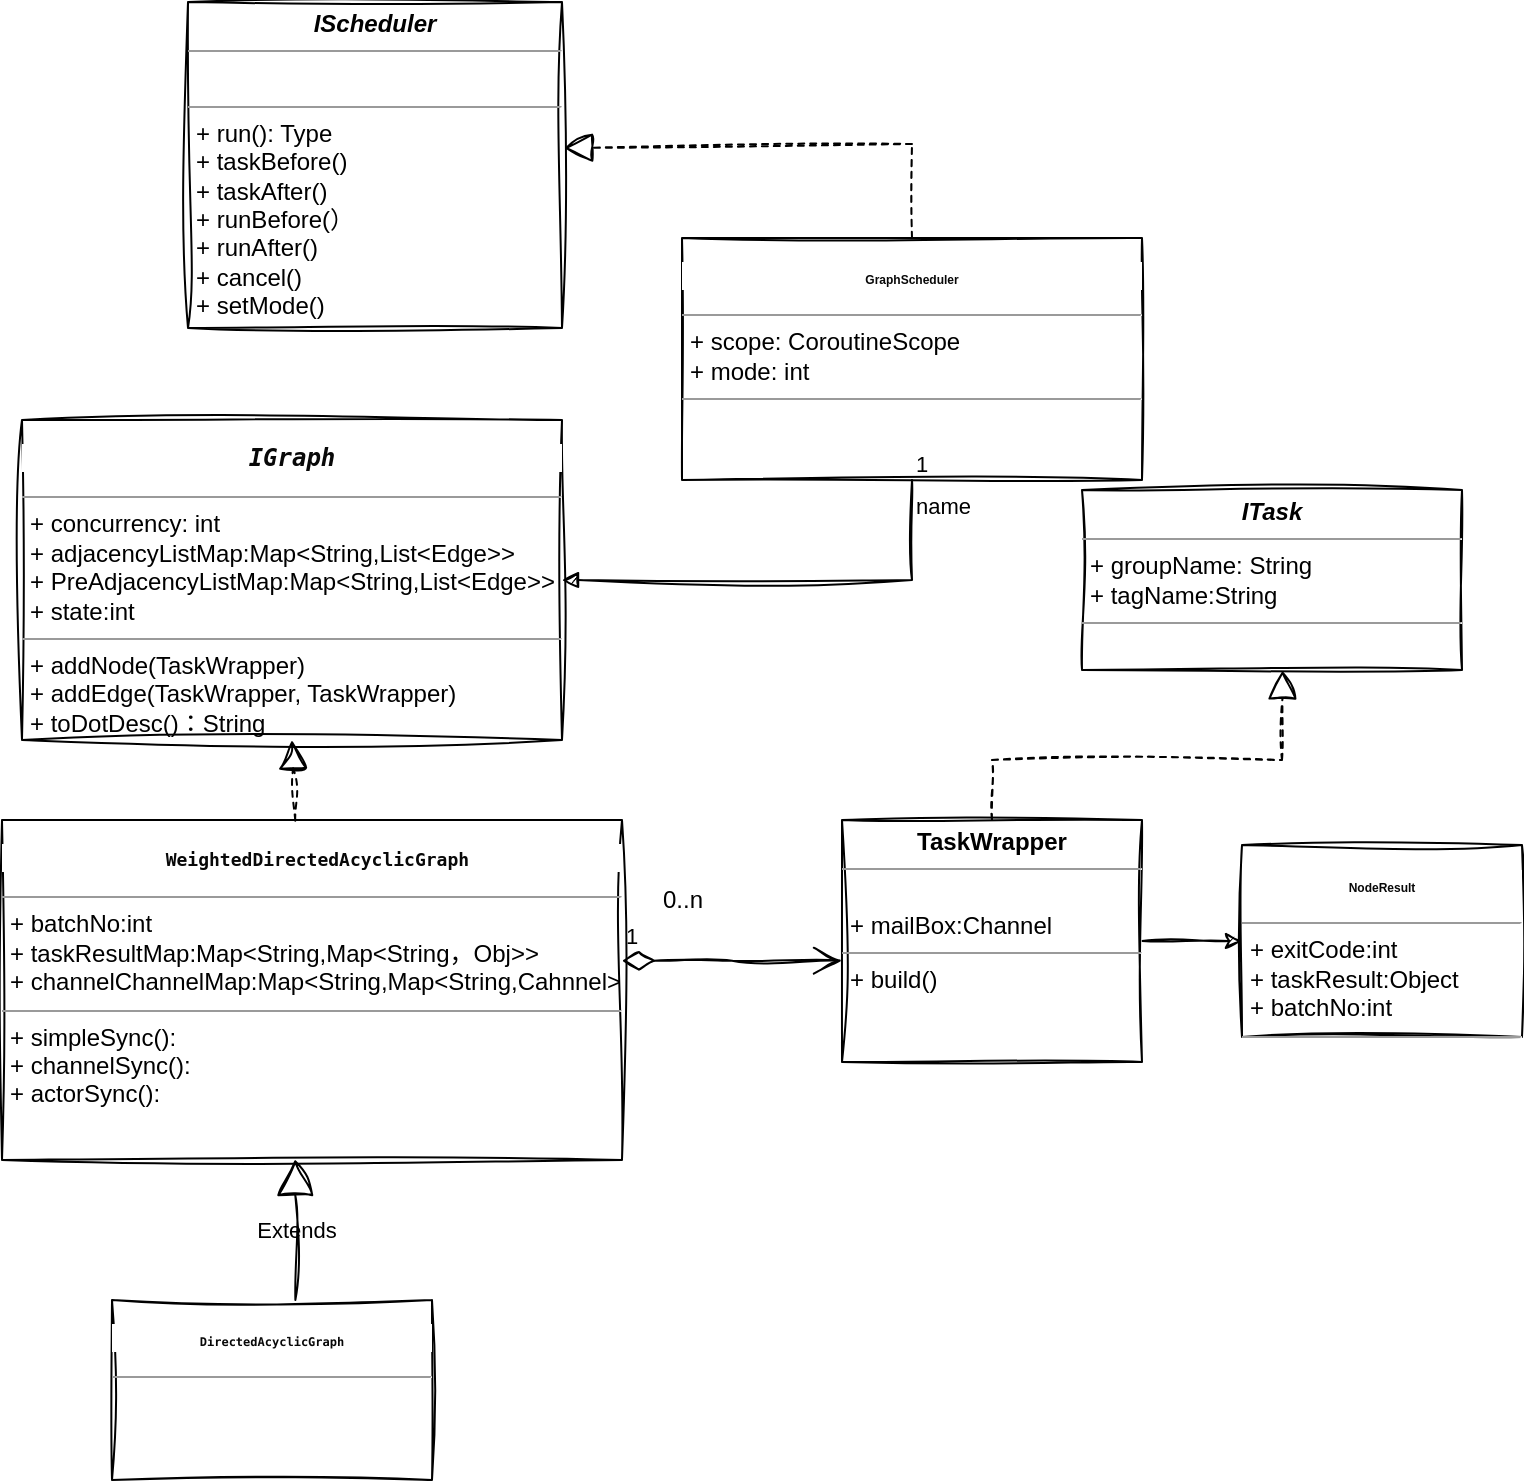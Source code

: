<mxfile version="21.1.1" type="github">
  <diagram id="Zx5FIfAz9numawKvm74N" name="Page-1">
    <mxGraphModel dx="1985" dy="-329" grid="0" gridSize="10" guides="1" tooltips="1" connect="1" arrows="1" fold="1" page="1" pageScale="1" pageWidth="827" pageHeight="1169" math="0" shadow="0">
      <root>
        <mxCell id="0" />
        <mxCell id="1" parent="0" />
        <mxCell id="XxR-sLYArLXXmIyx7Kuv-19" value="" style="edgeStyle=orthogonalEdgeStyle;rounded=0;orthogonalLoop=1;jettySize=auto;html=1;labelBackgroundColor=none;fontColor=default;sketch=1;curveFitting=1;jiggle=2;" edge="1" parent="1" source="XxR-sLYArLXXmIyx7Kuv-1" target="XxR-sLYArLXXmIyx7Kuv-18">
          <mxGeometry relative="1" as="geometry" />
        </mxCell>
        <mxCell id="XxR-sLYArLXXmIyx7Kuv-1" value="&lt;p style=&quot;text-align: center; margin: 4px 0px 0px;&quot;&gt;&lt;b&gt;TaskWrapper&lt;/b&gt;&lt;/p&gt;&lt;hr style=&quot;text-align: center;&quot; size=&quot;1&quot;&gt;&lt;p style=&quot;margin:0px;margin-left:4px;&quot;&gt;&lt;br&gt;&lt;/p&gt;&lt;p style=&quot;margin:0px;margin-left:4px;&quot;&gt;+ mailBox:Channel&lt;/p&gt;&lt;hr size=&quot;1&quot;&gt;&lt;p style=&quot;margin:0px;margin-left:4px;&quot;&gt;+ build()&lt;/p&gt;" style="verticalAlign=top;align=left;overflow=fill;fontSize=12;fontFamily=Helvetica;html=1;whiteSpace=wrap;labelBackgroundColor=none;rounded=0;sketch=1;curveFitting=1;jiggle=2;" vertex="1" parent="1">
          <mxGeometry x="430" y="1690" width="150" height="121" as="geometry" />
        </mxCell>
        <mxCell id="XxR-sLYArLXXmIyx7Kuv-7" value="&lt;pre style=&quot;text-align: center; background-color: rgb(255, 255, 255); color: rgb(8, 8, 8); font-family: &amp;quot;JetBrains Mono&amp;quot;, monospace;&quot;&gt;&lt;font style=&quot;font-size: 9px;&quot;&gt;&lt;b&gt; WeightedDirectedAcyclicGraph&lt;/b&gt;&lt;/font&gt;&lt;/pre&gt;&lt;hr size=&quot;1&quot;&gt;&lt;p style=&quot;margin:0px;margin-left:4px;&quot;&gt;+ batchNo:int&lt;/p&gt;&lt;p style=&quot;margin:0px;margin-left:4px;&quot;&gt;+ taskResultMap:Map&amp;lt;String,Map&amp;lt;String，Obj&amp;gt;&amp;gt;&lt;/p&gt;&lt;p style=&quot;margin:0px;margin-left:4px;&quot;&gt;+ channelChannelMap:Map&amp;lt;String,Map&amp;lt;String,Cahnnel&amp;gt;&lt;/p&gt;&lt;hr size=&quot;1&quot;&gt;&lt;p style=&quot;margin:0px;margin-left:4px;&quot;&gt;+ simpleSync():&lt;/p&gt;&lt;p style=&quot;margin:0px;margin-left:4px;&quot;&gt;+ channelSync():&lt;/p&gt;&lt;p style=&quot;margin:0px;margin-left:4px;&quot;&gt;+ actorSync():&lt;/p&gt;" style="verticalAlign=top;align=left;overflow=fill;fontSize=12;fontFamily=Helvetica;html=1;whiteSpace=wrap;labelBackgroundColor=none;rounded=0;sketch=1;curveFitting=1;jiggle=2;" vertex="1" parent="1">
          <mxGeometry x="10" y="1690" width="310" height="170" as="geometry" />
        </mxCell>
        <mxCell id="XxR-sLYArLXXmIyx7Kuv-14" value="0..n" style="text;html=1;align=center;verticalAlign=middle;resizable=0;points=[];autosize=1;strokeColor=none;fillColor=none;labelBackgroundColor=none;rounded=0;sketch=1;curveFitting=1;jiggle=2;" vertex="1" parent="1">
          <mxGeometry x="330" y="1715" width="40" height="30" as="geometry" />
        </mxCell>
        <mxCell id="XxR-sLYArLXXmIyx7Kuv-18" value="&lt;p style=&quot;text-align: center; background-color: rgb(255, 255, 255); color: rgb(8, 8, 8);&quot;&gt;&lt;b style=&quot;&quot;&gt;&lt;font style=&quot;font-size: 6px;&quot;&gt;NodeResult&lt;/font&gt;&lt;/b&gt;&lt;/p&gt;&lt;hr size=&quot;1&quot;&gt;&lt;p style=&quot;margin:0px;margin-left:4px;&quot;&gt;+ exitCode:int&lt;/p&gt;&lt;p style=&quot;margin:0px;margin-left:4px;&quot;&gt;+ taskResult:Object&lt;/p&gt;&lt;p style=&quot;margin:0px;margin-left:4px;&quot;&gt;+ batchNo:int&lt;/p&gt;&lt;hr size=&quot;1&quot;&gt;&lt;p style=&quot;margin:0px;margin-left:4px;&quot;&gt;&lt;br&gt;&lt;/p&gt;" style="verticalAlign=top;align=left;overflow=fill;fontSize=12;fontFamily=Helvetica;html=1;whiteSpace=wrap;labelBackgroundColor=none;rounded=0;sketch=1;curveFitting=1;jiggle=2;" vertex="1" parent="1">
          <mxGeometry x="630" y="1702.5" width="140" height="96" as="geometry" />
        </mxCell>
        <mxCell id="XxR-sLYArLXXmIyx7Kuv-20" value="&lt;pre style=&quot;text-align: center; background-color: rgb(255, 255, 255); color: rgb(8, 8, 8);&quot;&gt;&lt;b style=&quot;&quot;&gt;&lt;font style=&quot;font-size: 6px;&quot; face=&quot;Helvetica&quot;&gt;GraphScheduler&lt;/font&gt;&lt;/b&gt;&lt;/pre&gt;&lt;hr style=&quot;text-align: center;&quot; size=&quot;1&quot;&gt;&lt;p style=&quot;margin:0px;margin-left:4px;&quot;&gt;+ scope:&amp;nbsp;CoroutineScope&lt;/p&gt;&lt;p style=&quot;margin:0px;margin-left:4px;&quot;&gt;+ mode: int&lt;/p&gt;&lt;hr size=&quot;1&quot;&gt;&lt;p style=&quot;margin:0px;margin-left:4px;&quot;&gt;&lt;br&gt;&lt;/p&gt;" style="verticalAlign=top;align=left;overflow=fill;fontSize=12;fontFamily=Helvetica;html=1;whiteSpace=wrap;labelBackgroundColor=none;rounded=0;sketch=1;curveFitting=1;jiggle=2;" vertex="1" parent="1">
          <mxGeometry x="350" y="1399" width="230" height="121" as="geometry" />
        </mxCell>
        <mxCell id="XxR-sLYArLXXmIyx7Kuv-24" value="1" style="endArrow=open;html=1;endSize=12;startArrow=diamondThin;startSize=14;startFill=0;edgeStyle=orthogonalEdgeStyle;align=left;verticalAlign=bottom;rounded=0;exitX=1;exitY=0.414;exitDx=0;exitDy=0;entryX=0;entryY=0.581;entryDx=0;entryDy=0;entryPerimeter=0;exitPerimeter=0;labelBackgroundColor=none;fontColor=default;sketch=1;curveFitting=1;jiggle=2;" edge="1" parent="1" source="XxR-sLYArLXXmIyx7Kuv-7" target="XxR-sLYArLXXmIyx7Kuv-1">
          <mxGeometry x="-1" y="3" relative="1" as="geometry">
            <mxPoint x="390" y="1924.58" as="sourcePoint" />
            <mxPoint x="390" y="1760" as="targetPoint" />
            <Array as="points" />
          </mxGeometry>
        </mxCell>
        <mxCell id="XxR-sLYArLXXmIyx7Kuv-26" value="&lt;pre style=&quot;text-align: center; background-color: rgb(255, 255, 255); color: rgb(8, 8, 8); font-family: &amp;quot;JetBrains Mono&amp;quot;, monospace;&quot;&gt;&lt;b&gt;&lt;i&gt;IGraph&lt;/i&gt;&lt;/b&gt;&lt;/pre&gt;&lt;hr size=&quot;1&quot;&gt;&lt;p style=&quot;margin:0px;margin-left:4px;&quot;&gt;+ concurrency: int&lt;br&gt;+ adjacencyListMap:Map&amp;lt;String,List&amp;lt;Edge&amp;gt;&amp;gt;&lt;/p&gt;&lt;p style=&quot;border-color: var(--border-color); margin: 0px 0px 0px 4px;&quot;&gt;+ PreAdjacencyListMap:Map&amp;lt;String,List&amp;lt;Edge&amp;gt;&amp;gt;&lt;/p&gt;&lt;p style=&quot;border-color: var(--border-color); margin: 0px 0px 0px 4px;&quot;&gt;+ state:int&lt;/p&gt;&lt;hr size=&quot;1&quot;&gt;&lt;p style=&quot;margin:0px;margin-left:4px;&quot;&gt;+ addNode(TaskWrapper)&lt;br&gt;+ addEdge(TaskWrapper, TaskWrapper)&lt;/p&gt;&lt;p style=&quot;margin:0px;margin-left:4px;&quot;&gt;+ toDotDesc()：String&lt;/p&gt;&lt;p style=&quot;margin:0px;margin-left:4px;&quot;&gt;&lt;br&gt;&lt;/p&gt;&lt;p style=&quot;margin:0px;margin-left:4px;&quot;&gt;&lt;br&gt;&lt;/p&gt;" style="verticalAlign=top;align=left;overflow=fill;fontSize=12;fontFamily=Helvetica;html=1;whiteSpace=wrap;labelBackgroundColor=none;rounded=0;sketch=1;curveFitting=1;jiggle=2;" vertex="1" parent="1">
          <mxGeometry x="20" y="1490" width="270" height="160" as="geometry" />
        </mxCell>
        <mxCell id="XxR-sLYArLXXmIyx7Kuv-28" value="&lt;pre style=&quot;text-align: center; background-color: rgb(255, 255, 255); color: rgb(8, 8, 8); font-family: &amp;quot;JetBrains Mono&amp;quot;, monospace;&quot;&gt;&lt;font style=&quot;font-size: 6px;&quot;&gt;&lt;b&gt;DirectedAcyclicGraph&lt;/b&gt;&lt;/font&gt;&lt;/pre&gt;&lt;hr style=&quot;text-align: center;&quot; size=&quot;1&quot;&gt;&lt;p style=&quot;margin:0px;margin-left:4px;&quot;&gt;&lt;/p&gt;&lt;p style=&quot;margin:0px;margin-left:4px;&quot;&gt;&lt;br&gt;&lt;/p&gt;" style="verticalAlign=top;align=left;overflow=fill;fontSize=12;fontFamily=Helvetica;html=1;whiteSpace=wrap;labelBackgroundColor=none;rounded=0;sketch=1;curveFitting=1;jiggle=2;" vertex="1" parent="1">
          <mxGeometry x="65" y="1930" width="160" height="90" as="geometry" />
        </mxCell>
        <mxCell id="XxR-sLYArLXXmIyx7Kuv-38" value="" style="endArrow=block;dashed=1;endFill=0;endSize=12;html=1;rounded=0;entryX=0.5;entryY=1;entryDx=0;entryDy=0;exitX=0.473;exitY=0.002;exitDx=0;exitDy=0;exitPerimeter=0;labelBackgroundColor=none;fontColor=default;sketch=1;curveFitting=1;jiggle=2;" edge="1" parent="1" source="XxR-sLYArLXXmIyx7Kuv-7" target="XxR-sLYArLXXmIyx7Kuv-26">
          <mxGeometry width="160" relative="1" as="geometry">
            <mxPoint x="145" y="1690" as="sourcePoint" />
            <mxPoint x="530" y="1610" as="targetPoint" />
          </mxGeometry>
        </mxCell>
        <mxCell id="XxR-sLYArLXXmIyx7Kuv-40" value="Extends" style="endArrow=block;endSize=16;endFill=0;html=1;rounded=0;entryX=0.473;entryY=0.997;entryDx=0;entryDy=0;entryPerimeter=0;exitX=0.573;exitY=0;exitDx=0;exitDy=0;exitPerimeter=0;labelBackgroundColor=none;fontColor=default;sketch=1;curveFitting=1;jiggle=2;" edge="1" parent="1" source="XxR-sLYArLXXmIyx7Kuv-28" target="XxR-sLYArLXXmIyx7Kuv-7">
          <mxGeometry width="160" relative="1" as="geometry">
            <mxPoint x="290" y="1960" as="sourcePoint" />
            <mxPoint x="450" y="1960" as="targetPoint" />
          </mxGeometry>
        </mxCell>
        <mxCell id="XxR-sLYArLXXmIyx7Kuv-44" value="&lt;p style=&quot;margin:0px;margin-top:4px;text-align:center;&quot;&gt;&lt;b style=&quot;&quot;&gt;&lt;i&gt;ITask&lt;/i&gt;&lt;/b&gt;&lt;/p&gt;&lt;hr size=&quot;1&quot;&gt;&lt;p style=&quot;border-color: var(--border-color); margin: 0px 0px 0px 4px;&quot;&gt;+ groupName: String&lt;/p&gt;&lt;p style=&quot;border-color: var(--border-color); margin: 0px 0px 0px 4px;&quot;&gt;+ tagName:String&lt;/p&gt;&lt;hr size=&quot;1&quot;&gt;&lt;p style=&quot;margin:0px;margin-left:4px;&quot;&gt;&lt;br&gt;&lt;/p&gt;" style="verticalAlign=top;align=left;overflow=fill;fontSize=12;fontFamily=Helvetica;html=1;whiteSpace=wrap;labelBackgroundColor=none;rounded=0;sketch=1;curveFitting=1;jiggle=2;" vertex="1" parent="1">
          <mxGeometry x="550" y="1525" width="190" height="90" as="geometry" />
        </mxCell>
        <mxCell id="XxR-sLYArLXXmIyx7Kuv-45" value="" style="endArrow=block;dashed=1;endFill=0;endSize=12;html=1;rounded=0;entryX=0.528;entryY=1.002;entryDx=0;entryDy=0;entryPerimeter=0;exitX=0.5;exitY=0;exitDx=0;exitDy=0;labelBackgroundColor=none;fontColor=default;sketch=1;curveFitting=1;jiggle=2;" edge="1" parent="1" source="XxR-sLYArLXXmIyx7Kuv-1" target="XxR-sLYArLXXmIyx7Kuv-44">
          <mxGeometry width="160" relative="1" as="geometry">
            <mxPoint x="380" y="1550" as="sourcePoint" />
            <mxPoint x="540" y="1550" as="targetPoint" />
            <Array as="points">
              <mxPoint x="505" y="1660" />
              <mxPoint x="650" y="1660" />
            </Array>
          </mxGeometry>
        </mxCell>
        <mxCell id="XxR-sLYArLXXmIyx7Kuv-46" value="name" style="endArrow=block;endFill=1;html=1;edgeStyle=orthogonalEdgeStyle;align=left;verticalAlign=top;rounded=0;entryX=1;entryY=0.5;entryDx=0;entryDy=0;exitX=0.5;exitY=1;exitDx=0;exitDy=0;labelBackgroundColor=none;fontColor=default;sketch=1;curveFitting=1;jiggle=2;" edge="1" parent="1" source="XxR-sLYArLXXmIyx7Kuv-20" target="XxR-sLYArLXXmIyx7Kuv-26">
          <mxGeometry x="-1" relative="1" as="geometry">
            <mxPoint x="380" y="1400" as="sourcePoint" />
            <mxPoint x="540" y="1400" as="targetPoint" />
          </mxGeometry>
        </mxCell>
        <mxCell id="XxR-sLYArLXXmIyx7Kuv-47" value="1" style="edgeLabel;resizable=0;html=1;align=left;verticalAlign=bottom;labelBackgroundColor=none;rounded=0;sketch=1;curveFitting=1;jiggle=2;" connectable="0" vertex="1" parent="XxR-sLYArLXXmIyx7Kuv-46">
          <mxGeometry x="-1" relative="1" as="geometry" />
        </mxCell>
        <mxCell id="XxR-sLYArLXXmIyx7Kuv-48" value="&lt;p style=&quot;margin:0px;margin-top:4px;text-align:center;&quot;&gt;&lt;i&gt;&lt;b&gt;IScheduler&lt;/b&gt;&lt;/i&gt;&lt;/p&gt;&lt;hr size=&quot;1&quot;&gt;&lt;p style=&quot;margin:0px;margin-left:4px;&quot;&gt;&lt;br&gt;&lt;/p&gt;&lt;hr size=&quot;1&quot;&gt;&lt;p style=&quot;border-color: var(--border-color); margin: 0px 0px 0px 4px;&quot;&gt;+ run(): Type&lt;/p&gt;&lt;p style=&quot;border-color: var(--border-color); margin: 0px 0px 0px 4px;&quot;&gt;+ taskBefore()&lt;/p&gt;&lt;p style=&quot;border-color: var(--border-color); margin: 0px 0px 0px 4px;&quot;&gt;+ taskAfter()&lt;/p&gt;&lt;p style=&quot;border-color: var(--border-color); margin: 0px 0px 0px 4px;&quot;&gt;+ runBefore(）&lt;/p&gt;&lt;p style=&quot;border-color: var(--border-color); margin: 0px 0px 0px 4px;&quot;&gt;+ runAfter()&lt;/p&gt;&lt;p style=&quot;border-color: var(--border-color); margin: 0px 0px 0px 4px;&quot;&gt;+ cancel()&lt;/p&gt;&lt;p style=&quot;border-color: var(--border-color); margin: 0px 0px 0px 4px;&quot;&gt;+ setMode()&lt;/p&gt;" style="verticalAlign=top;align=left;overflow=fill;fontSize=12;fontFamily=Helvetica;html=1;whiteSpace=wrap;hachureGap=4;fontSource=https%3A%2F%2Ffonts.googleapis.com%2Fcss%3Ffamily%3DArchitects%2BDaughter;rounded=0;labelBackgroundColor=none;sketch=1;curveFitting=1;jiggle=2;" vertex="1" parent="1">
          <mxGeometry x="103" y="1281" width="187" height="163" as="geometry" />
        </mxCell>
        <mxCell id="XxR-sLYArLXXmIyx7Kuv-49" value="" style="endArrow=block;dashed=1;endFill=0;endSize=12;html=1;rounded=0;hachureGap=4;fontFamily=Architects Daughter;fontSource=https%3A%2F%2Ffonts.googleapis.com%2Fcss%3Ffamily%3DArchitects%2BDaughter;fontSize=16;exitX=0.5;exitY=0;exitDx=0;exitDy=0;labelBackgroundColor=none;fontColor=default;sketch=1;curveFitting=1;jiggle=2;" edge="1" parent="1" source="XxR-sLYArLXXmIyx7Kuv-20">
          <mxGeometry width="160" relative="1" as="geometry">
            <mxPoint x="342" y="1407" as="sourcePoint" />
            <mxPoint x="291" y="1354" as="targetPoint" />
            <Array as="points">
              <mxPoint x="465" y="1352" />
            </Array>
          </mxGeometry>
        </mxCell>
      </root>
    </mxGraphModel>
  </diagram>
</mxfile>
